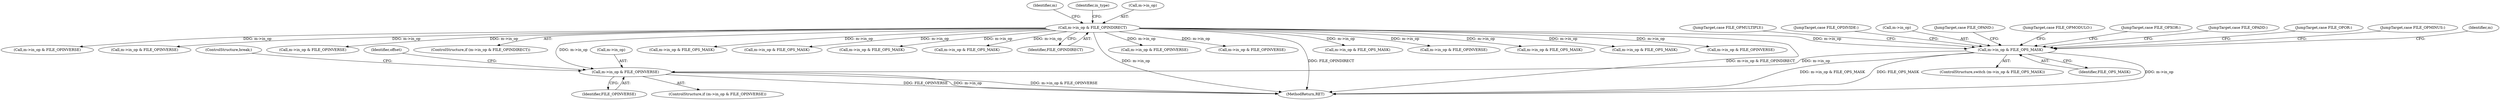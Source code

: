 digraph "0_file_447558595a3650db2886cd2f416ad0beba965801@pointer" {
"1002137" [label="(Call,m->in_op & FILE_OPINVERSE)"];
"1001800" [label="(Call,m->in_op & FILE_OPS_MASK)"];
"1000230" [label="(Call,m->in_op & FILE_OPINDIRECT)"];
"1002243" [label="(Call,m->in_op & FILE_OPINVERSE)"];
"1001843" [label="(JumpTarget,case FILE_OPOR:)"];
"1002143" [label="(Identifier,offset)"];
"1002158" [label="(Call,m->in_op & FILE_OPS_MASK)"];
"1002138" [label="(Call,m->in_op)"];
"1000762" [label="(Call,m->in_op & FILE_OPS_MASK)"];
"1000955" [label="(Call,m->in_op & FILE_OPINVERSE)"];
"1001954" [label="(JumpTarget,case FILE_OPMINUS:)"];
"1002145" [label="(ControlStructure,break;)"];
"1002139" [label="(Identifier,m)"];
"1001799" [label="(ControlStructure,switch (m->in_op & FILE_OPS_MASK))"];
"1002136" [label="(ControlStructure,if (m->in_op & FILE_OPINVERSE))"];
"1001800" [label="(Call,m->in_op & FILE_OPS_MASK)"];
"1001991" [label="(JumpTarget,case FILE_OPMULTIPLY:)"];
"1002028" [label="(JumpTarget,case FILE_OPDIVIDE:)"];
"1000527" [label="(Call,m->in_op & FILE_OPINVERSE)"];
"1000239" [label="(Identifier,m)"];
"1001801" [label="(Call,m->in_op)"];
"1000741" [label="(Call,m->in_op & FILE_OPINVERSE)"];
"1001420" [label="(Call,m->in_op & FILE_OPINVERSE)"];
"1001806" [label="(JumpTarget,case FILE_OPAND:)"];
"1000229" [label="(ControlStructure,if (m->in_op & FILE_OPINDIRECT))"];
"1002713" [label="(MethodReturn,RET)"];
"1001804" [label="(Identifier,FILE_OPS_MASK)"];
"1002065" [label="(JumpTarget,case FILE_OPMODULO:)"];
"1000230" [label="(Call,m->in_op & FILE_OPINDIRECT)"];
"1000442" [label="(Call,m->in_op & FILE_OPS_MASK)"];
"1001442" [label="(Call,m->in_op & FILE_OPS_MASK)"];
"1000423" [label="(Identifier,in_type)"];
"1001083" [label="(Call,m->in_op & FILE_OPS_MASK)"];
"1001880" [label="(JumpTarget,case FILE_OPXOR:)"];
"1000231" [label="(Call,m->in_op)"];
"1000976" [label="(Call,m->in_op & FILE_OPS_MASK)"];
"1001917" [label="(JumpTarget,case FILE_OPADD:)"];
"1000234" [label="(Identifier,FILE_OPINDIRECT)"];
"1001779" [label="(Call,m->in_op & FILE_OPINVERSE)"];
"1001061" [label="(Call,m->in_op & FILE_OPINVERSE)"];
"1000548" [label="(Call,m->in_op & FILE_OPS_MASK)"];
"1002141" [label="(Identifier,FILE_OPINVERSE)"];
"1002137" [label="(Call,m->in_op & FILE_OPINVERSE)"];
"1002137" -> "1002136"  [label="AST: "];
"1002137" -> "1002141"  [label="CFG: "];
"1002138" -> "1002137"  [label="AST: "];
"1002141" -> "1002137"  [label="AST: "];
"1002143" -> "1002137"  [label="CFG: "];
"1002145" -> "1002137"  [label="CFG: "];
"1002137" -> "1002713"  [label="DDG: m->in_op & FILE_OPINVERSE"];
"1002137" -> "1002713"  [label="DDG: FILE_OPINVERSE"];
"1002137" -> "1002713"  [label="DDG: m->in_op"];
"1001800" -> "1002137"  [label="DDG: m->in_op"];
"1000230" -> "1002137"  [label="DDG: m->in_op"];
"1001800" -> "1001799"  [label="AST: "];
"1001800" -> "1001804"  [label="CFG: "];
"1001801" -> "1001800"  [label="AST: "];
"1001804" -> "1001800"  [label="AST: "];
"1001806" -> "1001800"  [label="CFG: "];
"1001843" -> "1001800"  [label="CFG: "];
"1001880" -> "1001800"  [label="CFG: "];
"1001917" -> "1001800"  [label="CFG: "];
"1001954" -> "1001800"  [label="CFG: "];
"1001991" -> "1001800"  [label="CFG: "];
"1002028" -> "1001800"  [label="CFG: "];
"1002065" -> "1001800"  [label="CFG: "];
"1002139" -> "1001800"  [label="CFG: "];
"1001800" -> "1002713"  [label="DDG: FILE_OPS_MASK"];
"1001800" -> "1002713"  [label="DDG: m->in_op"];
"1001800" -> "1002713"  [label="DDG: m->in_op & FILE_OPS_MASK"];
"1000230" -> "1001800"  [label="DDG: m->in_op"];
"1000230" -> "1000229"  [label="AST: "];
"1000230" -> "1000234"  [label="CFG: "];
"1000231" -> "1000230"  [label="AST: "];
"1000234" -> "1000230"  [label="AST: "];
"1000239" -> "1000230"  [label="CFG: "];
"1000423" -> "1000230"  [label="CFG: "];
"1000230" -> "1002713"  [label="DDG: m->in_op"];
"1000230" -> "1002713"  [label="DDG: FILE_OPINDIRECT"];
"1000230" -> "1002713"  [label="DDG: m->in_op & FILE_OPINDIRECT"];
"1000230" -> "1000442"  [label="DDG: m->in_op"];
"1000230" -> "1000527"  [label="DDG: m->in_op"];
"1000230" -> "1000548"  [label="DDG: m->in_op"];
"1000230" -> "1000741"  [label="DDG: m->in_op"];
"1000230" -> "1000762"  [label="DDG: m->in_op"];
"1000230" -> "1000955"  [label="DDG: m->in_op"];
"1000230" -> "1000976"  [label="DDG: m->in_op"];
"1000230" -> "1001061"  [label="DDG: m->in_op"];
"1000230" -> "1001083"  [label="DDG: m->in_op"];
"1000230" -> "1001420"  [label="DDG: m->in_op"];
"1000230" -> "1001442"  [label="DDG: m->in_op"];
"1000230" -> "1001779"  [label="DDG: m->in_op"];
"1000230" -> "1002158"  [label="DDG: m->in_op"];
"1000230" -> "1002243"  [label="DDG: m->in_op"];
}
